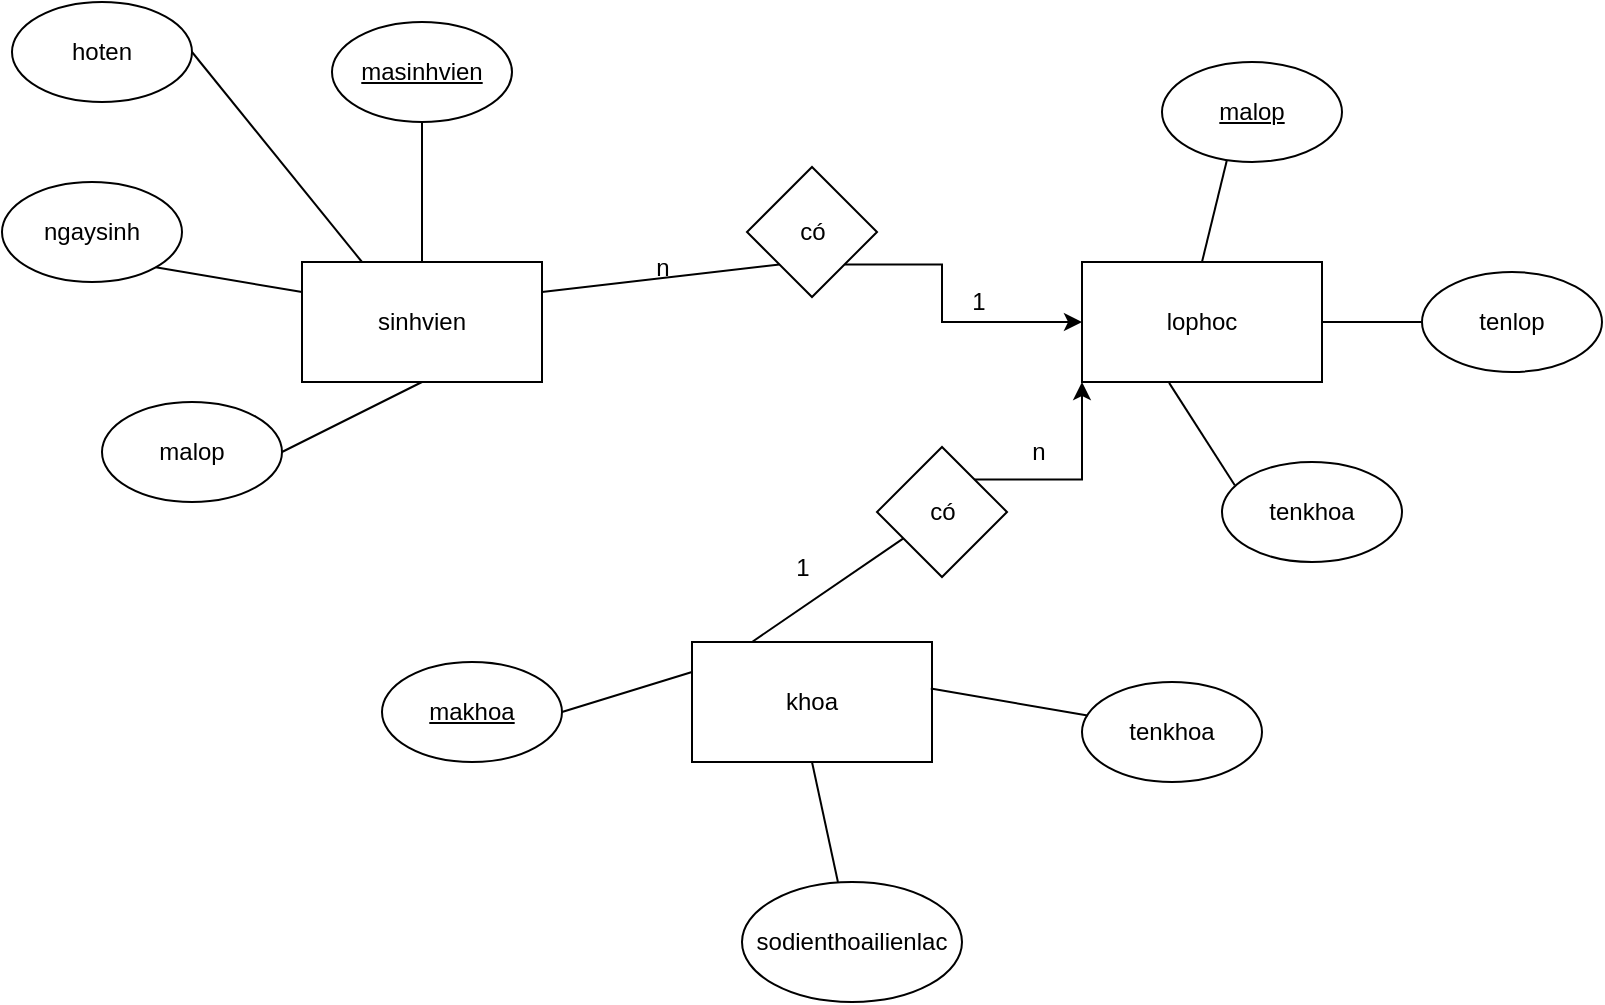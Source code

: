 <mxfile version="26.0.4">
  <diagram name="Page-1" id="nGEyRpJq2Wr3ejMaAkQ6">
    <mxGraphModel dx="1036" dy="654" grid="1" gridSize="10" guides="1" tooltips="1" connect="1" arrows="1" fold="1" page="1" pageScale="1" pageWidth="850" pageHeight="1100" math="0" shadow="0">
      <root>
        <mxCell id="0" />
        <mxCell id="1" parent="0" />
        <mxCell id="_m7oO7g1WPJrGsbrKfs7-1" value="khoa" style="rounded=0;whiteSpace=wrap;html=1;" parent="1" vertex="1">
          <mxGeometry x="365" y="330" width="120" height="60" as="geometry" />
        </mxCell>
        <mxCell id="_m7oO7g1WPJrGsbrKfs7-2" value="lophoc" style="rounded=0;whiteSpace=wrap;html=1;" parent="1" vertex="1">
          <mxGeometry x="560" y="140" width="120" height="60" as="geometry" />
        </mxCell>
        <mxCell id="_m7oO7g1WPJrGsbrKfs7-3" value="sinhvien" style="rounded=0;whiteSpace=wrap;html=1;" parent="1" vertex="1">
          <mxGeometry x="170" y="140" width="120" height="60" as="geometry" />
        </mxCell>
        <mxCell id="_m7oO7g1WPJrGsbrKfs7-7" value="&lt;u&gt;masinhvien&lt;/u&gt;" style="ellipse;whiteSpace=wrap;html=1;" parent="1" vertex="1">
          <mxGeometry x="185" y="20" width="90" height="50" as="geometry" />
        </mxCell>
        <mxCell id="_m7oO7g1WPJrGsbrKfs7-8" value="&lt;u&gt;malop&lt;/u&gt;" style="ellipse;whiteSpace=wrap;html=1;" parent="1" vertex="1">
          <mxGeometry x="600" y="40" width="90" height="50" as="geometry" />
        </mxCell>
        <mxCell id="_m7oO7g1WPJrGsbrKfs7-9" value="malop" style="ellipse;whiteSpace=wrap;html=1;" parent="1" vertex="1">
          <mxGeometry x="70" y="210" width="90" height="50" as="geometry" />
        </mxCell>
        <mxCell id="_m7oO7g1WPJrGsbrKfs7-10" value="ngaysinh" style="ellipse;whiteSpace=wrap;html=1;" parent="1" vertex="1">
          <mxGeometry x="20" y="100" width="90" height="50" as="geometry" />
        </mxCell>
        <mxCell id="_m7oO7g1WPJrGsbrKfs7-11" value="&lt;u&gt;makhoa&lt;/u&gt;" style="ellipse;whiteSpace=wrap;html=1;" parent="1" vertex="1">
          <mxGeometry x="210" y="340" width="90" height="50" as="geometry" />
        </mxCell>
        <mxCell id="_m7oO7g1WPJrGsbrKfs7-12" value="tenkhoa" style="ellipse;whiteSpace=wrap;html=1;" parent="1" vertex="1">
          <mxGeometry x="630" y="240" width="90" height="50" as="geometry" />
        </mxCell>
        <mxCell id="_m7oO7g1WPJrGsbrKfs7-13" value="tenlop" style="ellipse;whiteSpace=wrap;html=1;" parent="1" vertex="1">
          <mxGeometry x="730" y="145" width="90" height="50" as="geometry" />
        </mxCell>
        <mxCell id="_m7oO7g1WPJrGsbrKfs7-14" value="tenkhoa" style="ellipse;whiteSpace=wrap;html=1;" parent="1" vertex="1">
          <mxGeometry x="560" y="350" width="90" height="50" as="geometry" />
        </mxCell>
        <mxCell id="_m7oO7g1WPJrGsbrKfs7-15" value="sodienthoailienlac" style="ellipse;whiteSpace=wrap;html=1;" parent="1" vertex="1">
          <mxGeometry x="390" y="450" width="110" height="60" as="geometry" />
        </mxCell>
        <mxCell id="_m7oO7g1WPJrGsbrKfs7-16" value="" style="endArrow=none;html=1;rounded=0;entryX=0.5;entryY=1;entryDx=0;entryDy=0;exitX=0.5;exitY=0;exitDx=0;exitDy=0;" parent="1" source="_m7oO7g1WPJrGsbrKfs7-3" target="_m7oO7g1WPJrGsbrKfs7-7" edge="1">
          <mxGeometry width="50" height="50" relative="1" as="geometry">
            <mxPoint x="400" y="340" as="sourcePoint" />
            <mxPoint x="450" y="290" as="targetPoint" />
          </mxGeometry>
        </mxCell>
        <mxCell id="_m7oO7g1WPJrGsbrKfs7-17" value="" style="endArrow=none;html=1;rounded=0;exitX=1;exitY=1;exitDx=0;exitDy=0;entryX=0;entryY=0.25;entryDx=0;entryDy=0;" parent="1" source="_m7oO7g1WPJrGsbrKfs7-10" target="_m7oO7g1WPJrGsbrKfs7-3" edge="1">
          <mxGeometry width="50" height="50" relative="1" as="geometry">
            <mxPoint x="400" y="340" as="sourcePoint" />
            <mxPoint x="450" y="290" as="targetPoint" />
          </mxGeometry>
        </mxCell>
        <mxCell id="_m7oO7g1WPJrGsbrKfs7-18" value="" style="endArrow=none;html=1;rounded=0;exitX=1;exitY=0.5;exitDx=0;exitDy=0;entryX=0.5;entryY=1;entryDx=0;entryDy=0;" parent="1" source="_m7oO7g1WPJrGsbrKfs7-9" target="_m7oO7g1WPJrGsbrKfs7-3" edge="1">
          <mxGeometry width="50" height="50" relative="1" as="geometry">
            <mxPoint x="400" y="340" as="sourcePoint" />
            <mxPoint x="450" y="290" as="targetPoint" />
          </mxGeometry>
        </mxCell>
        <mxCell id="_m7oO7g1WPJrGsbrKfs7-19" value="hoten" style="ellipse;whiteSpace=wrap;html=1;" parent="1" vertex="1">
          <mxGeometry x="25" y="10" width="90" height="50" as="geometry" />
        </mxCell>
        <mxCell id="_m7oO7g1WPJrGsbrKfs7-20" value="" style="endArrow=none;html=1;rounded=0;exitX=1;exitY=0.5;exitDx=0;exitDy=0;entryX=0.25;entryY=0;entryDx=0;entryDy=0;" parent="1" source="_m7oO7g1WPJrGsbrKfs7-19" target="_m7oO7g1WPJrGsbrKfs7-3" edge="1">
          <mxGeometry width="50" height="50" relative="1" as="geometry">
            <mxPoint x="355" y="140" as="sourcePoint" />
            <mxPoint x="185" as="targetPoint" />
          </mxGeometry>
        </mxCell>
        <mxCell id="_m7oO7g1WPJrGsbrKfs7-21" value="" style="endArrow=none;html=1;rounded=0;entryX=0.36;entryY=0.984;entryDx=0;entryDy=0;entryPerimeter=0;exitX=0.5;exitY=0;exitDx=0;exitDy=0;" parent="1" source="_m7oO7g1WPJrGsbrKfs7-2" target="_m7oO7g1WPJrGsbrKfs7-8" edge="1">
          <mxGeometry width="50" height="50" relative="1" as="geometry">
            <mxPoint x="400" y="210" as="sourcePoint" />
            <mxPoint x="450" y="160" as="targetPoint" />
          </mxGeometry>
        </mxCell>
        <mxCell id="_m7oO7g1WPJrGsbrKfs7-22" value="" style="endArrow=none;html=1;rounded=0;entryX=0;entryY=0.5;entryDx=0;entryDy=0;exitX=1;exitY=0.5;exitDx=0;exitDy=0;" parent="1" source="_m7oO7g1WPJrGsbrKfs7-2" target="_m7oO7g1WPJrGsbrKfs7-13" edge="1">
          <mxGeometry width="50" height="50" relative="1" as="geometry">
            <mxPoint x="400" y="210" as="sourcePoint" />
            <mxPoint x="450" y="160" as="targetPoint" />
          </mxGeometry>
        </mxCell>
        <mxCell id="_m7oO7g1WPJrGsbrKfs7-23" value="" style="endArrow=none;html=1;rounded=0;exitX=0.071;exitY=0.232;exitDx=0;exitDy=0;exitPerimeter=0;entryX=0.363;entryY=1.007;entryDx=0;entryDy=0;entryPerimeter=0;" parent="1" source="_m7oO7g1WPJrGsbrKfs7-12" target="_m7oO7g1WPJrGsbrKfs7-2" edge="1">
          <mxGeometry width="50" height="50" relative="1" as="geometry">
            <mxPoint x="400" y="210" as="sourcePoint" />
            <mxPoint x="450" y="160" as="targetPoint" />
          </mxGeometry>
        </mxCell>
        <mxCell id="_m7oO7g1WPJrGsbrKfs7-24" value="" style="endArrow=none;html=1;rounded=0;exitX=1;exitY=0.5;exitDx=0;exitDy=0;entryX=0;entryY=0.25;entryDx=0;entryDy=0;" parent="1" source="_m7oO7g1WPJrGsbrKfs7-11" target="_m7oO7g1WPJrGsbrKfs7-1" edge="1">
          <mxGeometry width="50" height="50" relative="1" as="geometry">
            <mxPoint x="400" y="340" as="sourcePoint" />
            <mxPoint x="450" y="290" as="targetPoint" />
          </mxGeometry>
        </mxCell>
        <mxCell id="_m7oO7g1WPJrGsbrKfs7-25" value="" style="endArrow=none;html=1;rounded=0;exitX=0.5;exitY=1;exitDx=0;exitDy=0;entryX=0.436;entryY=0;entryDx=0;entryDy=0;entryPerimeter=0;" parent="1" source="_m7oO7g1WPJrGsbrKfs7-1" target="_m7oO7g1WPJrGsbrKfs7-15" edge="1">
          <mxGeometry width="50" height="50" relative="1" as="geometry">
            <mxPoint x="400" y="340" as="sourcePoint" />
            <mxPoint x="450" y="290" as="targetPoint" />
          </mxGeometry>
        </mxCell>
        <mxCell id="_m7oO7g1WPJrGsbrKfs7-26" value="" style="endArrow=none;html=1;rounded=0;entryX=0.995;entryY=0.387;entryDx=0;entryDy=0;entryPerimeter=0;exitX=0.031;exitY=0.336;exitDx=0;exitDy=0;exitPerimeter=0;" parent="1" source="_m7oO7g1WPJrGsbrKfs7-14" target="_m7oO7g1WPJrGsbrKfs7-1" edge="1">
          <mxGeometry width="50" height="50" relative="1" as="geometry">
            <mxPoint x="400" y="340" as="sourcePoint" />
            <mxPoint x="450" y="290" as="targetPoint" />
          </mxGeometry>
        </mxCell>
        <mxCell id="dWAmBsFGDqJDTIK7_Mud-1" style="edgeStyle=orthogonalEdgeStyle;rounded=0;orthogonalLoop=1;jettySize=auto;html=1;exitX=0;exitY=0;exitDx=0;exitDy=0;entryX=0;entryY=1;entryDx=0;entryDy=0;" edge="1" parent="1" source="_m7oO7g1WPJrGsbrKfs7-29" target="_m7oO7g1WPJrGsbrKfs7-2">
          <mxGeometry relative="1" as="geometry" />
        </mxCell>
        <mxCell id="_m7oO7g1WPJrGsbrKfs7-29" value="có" style="rhombus;whiteSpace=wrap;html=1;direction=south;" parent="1" vertex="1">
          <mxGeometry x="457.5" y="232.5" width="65" height="65" as="geometry" />
        </mxCell>
        <mxCell id="dWAmBsFGDqJDTIK7_Mud-4" style="edgeStyle=orthogonalEdgeStyle;rounded=0;orthogonalLoop=1;jettySize=auto;html=1;exitX=1;exitY=0;exitDx=0;exitDy=0;entryX=0;entryY=0.5;entryDx=0;entryDy=0;" edge="1" parent="1" source="_m7oO7g1WPJrGsbrKfs7-30" target="_m7oO7g1WPJrGsbrKfs7-2">
          <mxGeometry relative="1" as="geometry">
            <Array as="points">
              <mxPoint x="490" y="141" />
              <mxPoint x="490" y="170" />
            </Array>
          </mxGeometry>
        </mxCell>
        <mxCell id="_m7oO7g1WPJrGsbrKfs7-30" value="có" style="rhombus;whiteSpace=wrap;html=1;direction=south;" parent="1" vertex="1">
          <mxGeometry x="392.5" y="92.5" width="65" height="65" as="geometry" />
        </mxCell>
        <mxCell id="_m7oO7g1WPJrGsbrKfs7-32" value="" style="endArrow=none;html=1;rounded=0;entryX=0.25;entryY=0;entryDx=0;entryDy=0;" parent="1" source="_m7oO7g1WPJrGsbrKfs7-29" target="_m7oO7g1WPJrGsbrKfs7-1" edge="1">
          <mxGeometry width="50" height="50" relative="1" as="geometry">
            <mxPoint x="400" y="340" as="sourcePoint" />
            <mxPoint x="450" y="290" as="targetPoint" />
          </mxGeometry>
        </mxCell>
        <mxCell id="_m7oO7g1WPJrGsbrKfs7-33" value="" style="endArrow=none;html=1;rounded=0;exitX=1;exitY=0.25;exitDx=0;exitDy=0;entryX=1;entryY=1;entryDx=0;entryDy=0;" parent="1" source="_m7oO7g1WPJrGsbrKfs7-3" target="_m7oO7g1WPJrGsbrKfs7-30" edge="1">
          <mxGeometry width="50" height="50" relative="1" as="geometry">
            <mxPoint x="400" y="340" as="sourcePoint" />
            <mxPoint x="450" y="290" as="targetPoint" />
          </mxGeometry>
        </mxCell>
        <mxCell id="_m7oO7g1WPJrGsbrKfs7-37" value="n" style="text;html=1;align=center;verticalAlign=middle;resizable=0;points=[];autosize=1;strokeColor=none;fillColor=none;" parent="1" vertex="1">
          <mxGeometry x="335" y="128" width="30" height="30" as="geometry" />
        </mxCell>
        <mxCell id="_m7oO7g1WPJrGsbrKfs7-39" value="1" style="text;html=1;align=center;verticalAlign=middle;resizable=0;points=[];autosize=1;strokeColor=none;fillColor=none;" parent="1" vertex="1">
          <mxGeometry x="405" y="278" width="30" height="30" as="geometry" />
        </mxCell>
        <mxCell id="_m7oO7g1WPJrGsbrKfs7-40" value="n" style="text;html=1;align=center;verticalAlign=middle;resizable=0;points=[];autosize=1;strokeColor=none;fillColor=none;" parent="1" vertex="1">
          <mxGeometry x="522.5" y="220" width="30" height="30" as="geometry" />
        </mxCell>
        <mxCell id="dWAmBsFGDqJDTIK7_Mud-3" value="1" style="text;html=1;align=center;verticalAlign=middle;resizable=0;points=[];autosize=1;strokeColor=none;fillColor=none;" vertex="1" parent="1">
          <mxGeometry x="492.5" y="145" width="30" height="30" as="geometry" />
        </mxCell>
      </root>
    </mxGraphModel>
  </diagram>
</mxfile>
